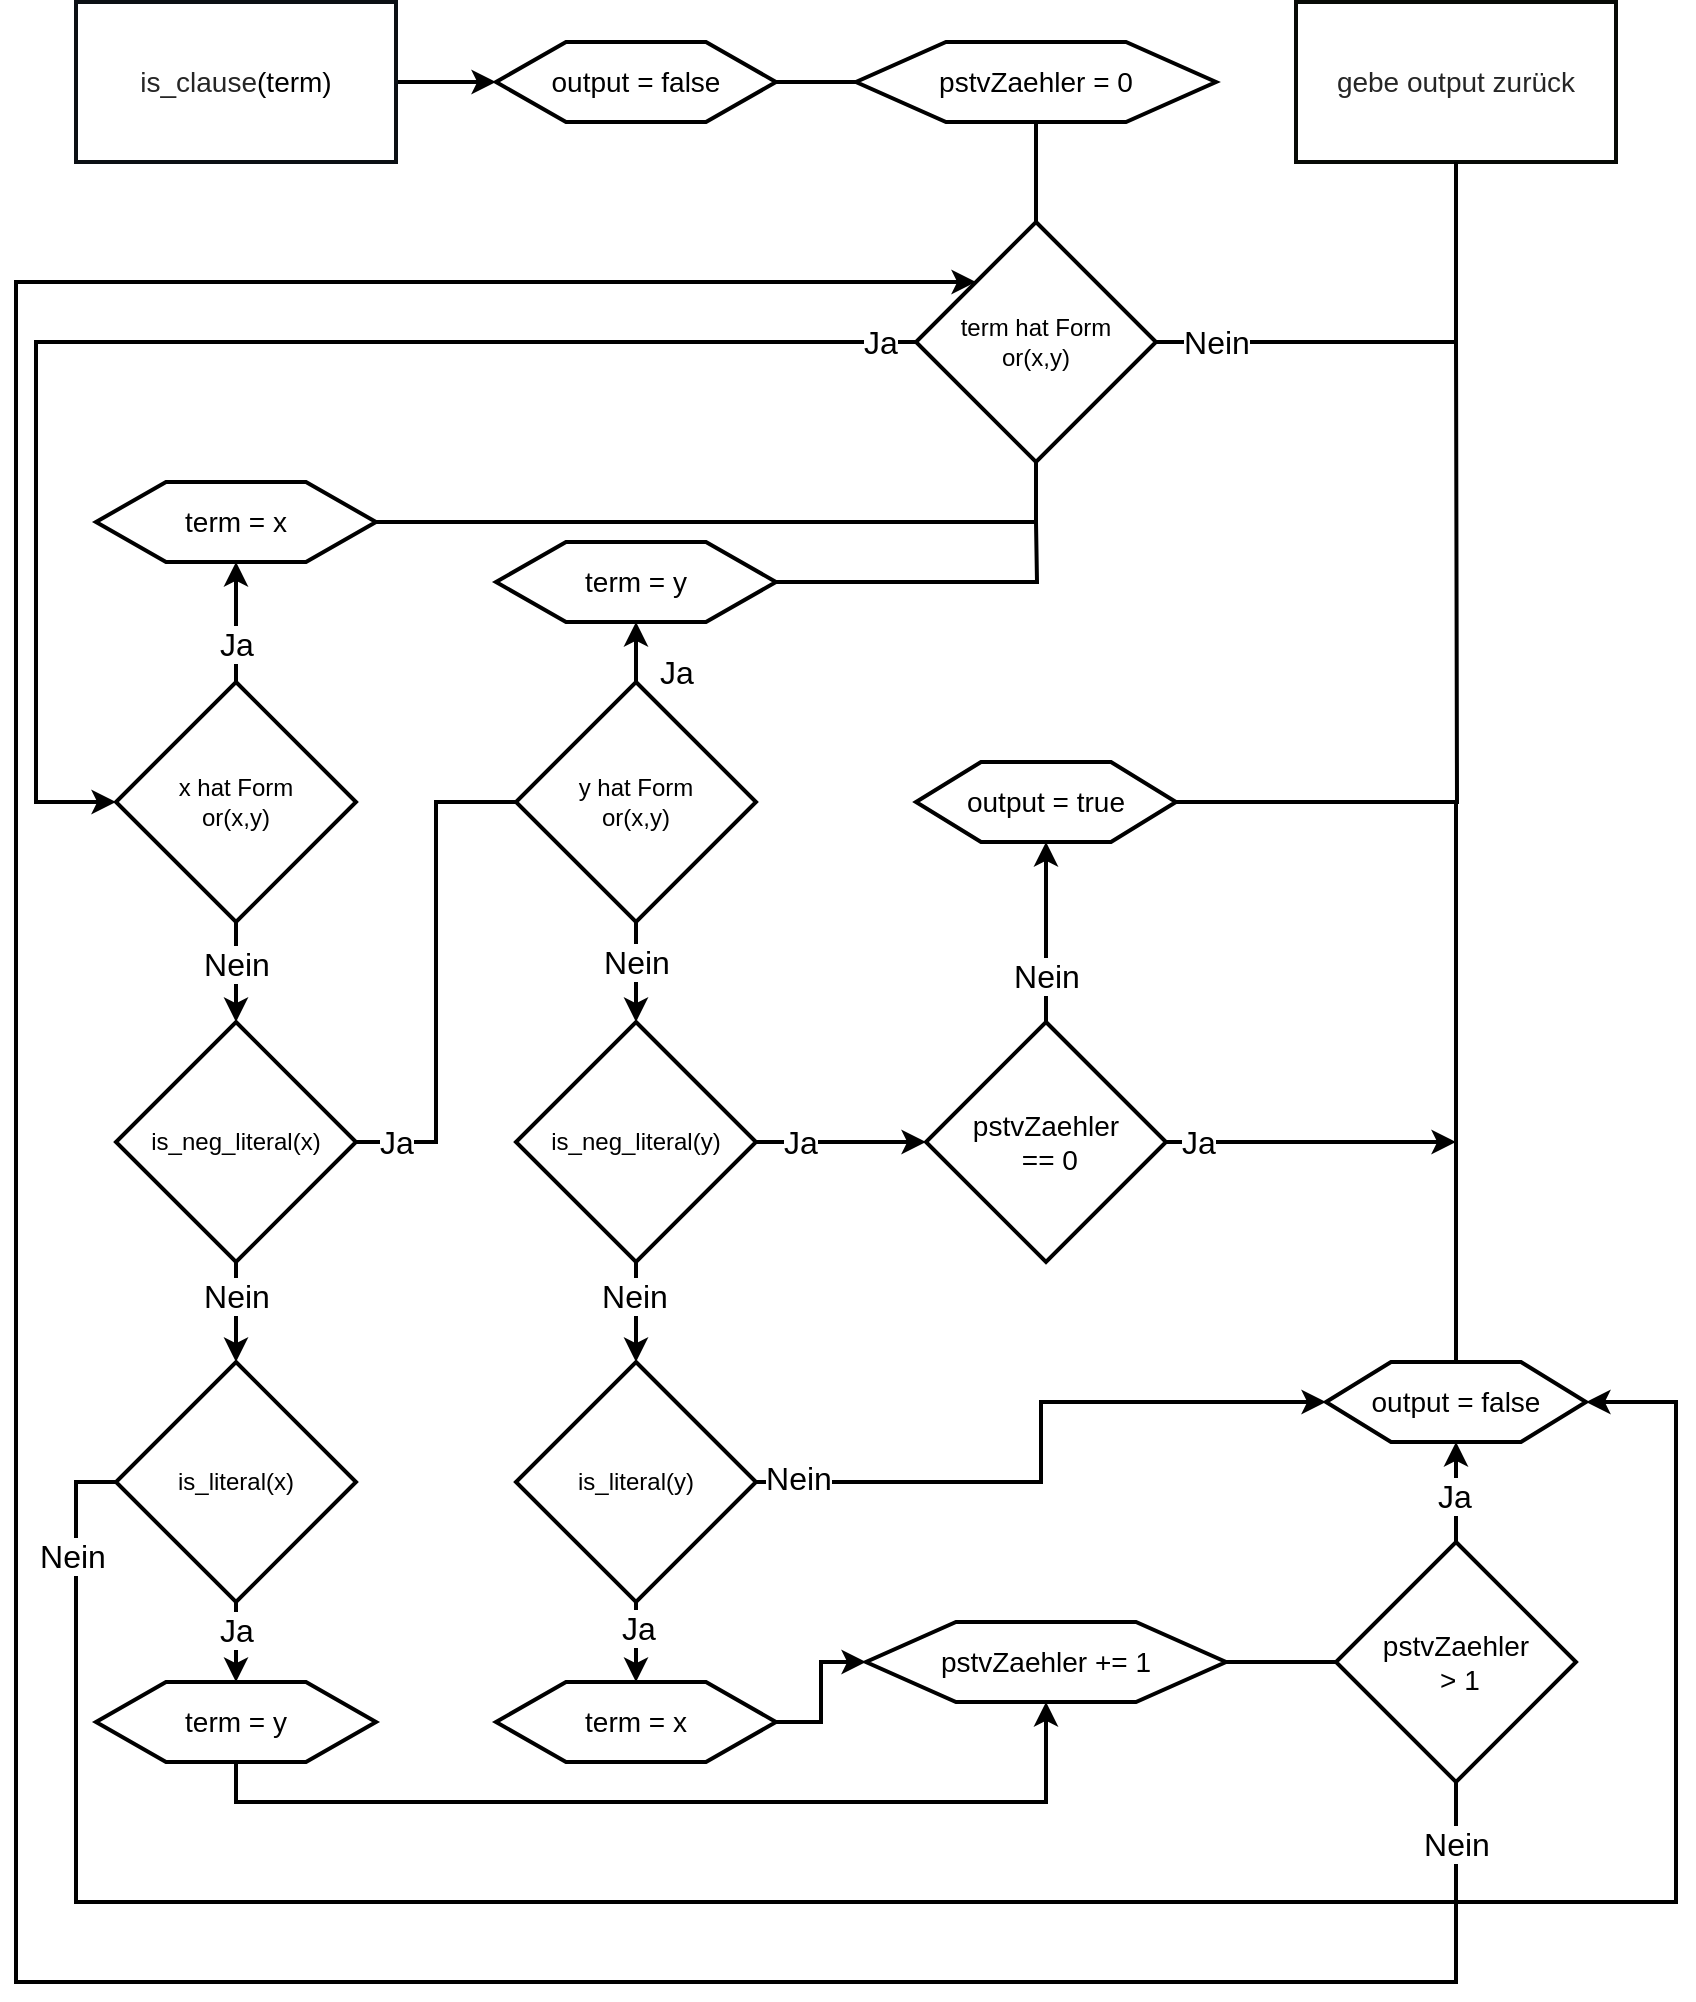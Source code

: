 <mxfile version="13.0.9" type="device"><diagram name="Page-1" id="c4acf3e9-155e-7222-9cf6-157b1a14988f"><mxGraphModel dx="1096" dy="648" grid="1" gridSize="10" guides="1" tooltips="1" connect="1" arrows="1" fold="1" page="1" pageScale="1" pageWidth="850" pageHeight="1100" background="#ffffff" math="0" shadow="0"><root><mxCell id="0"/><mxCell id="1" parent="0"/><mxCell id="Gqwq3o8rukiItg_Pou28-2" style="edgeStyle=orthogonalEdgeStyle;rounded=0;orthogonalLoop=1;jettySize=auto;html=1;strokeWidth=2;entryX=0;entryY=0.5;entryDx=0;entryDy=0;" parent="1" source="P0SFY6O2kD3lwDDEf55S-4" target="oWrA7KxZbc8OWiNMyX_g-105" edge="1"><mxGeometry relative="1" as="geometry"><mxPoint x="240" y="108" as="targetPoint"/></mxGeometry></mxCell><mxCell id="P0SFY6O2kD3lwDDEf55S-4" value="&lt;font&gt;&lt;font color=&quot;#262626&quot;&gt;&lt;span style=&quot;font-size: 14px&quot;&gt;is_clause&lt;/span&gt;&lt;/font&gt;&lt;span style=&quot;font-size: 14px&quot;&gt;(term)&lt;/span&gt;&lt;/font&gt;" style="rounded=0;whiteSpace=wrap;html=1;strokeWidth=2;fillColor=none;strokeColor=#0B0F14;" parent="1" vertex="1"><mxGeometry x="40" y="80" width="160" height="80" as="geometry"/></mxCell><mxCell id="P0SFY6O2kD3lwDDEf55S-12" value="&lt;span style=&quot;font-size: 14px&quot;&gt;&lt;font color=&quot;#262626&quot;&gt;gebe output zurück&lt;/font&gt;&lt;/span&gt;" style="rounded=0;whiteSpace=wrap;html=1;strokeWidth=2;fillColor=none;strokeColor=#070A06;" parent="1" vertex="1"><mxGeometry x="650" y="80" width="160" height="80" as="geometry"/></mxCell><mxCell id="E_sf7gwo1jpuzM2ziKel-2" style="edgeStyle=orthogonalEdgeStyle;rounded=0;orthogonalLoop=1;jettySize=auto;html=1;startArrow=none;startFill=0;endArrow=none;endFill=0;strokeWidth=2;" parent="1" source="oWrA7KxZbc8OWiNMyX_g-105" target="E_sf7gwo1jpuzM2ziKel-1" edge="1"><mxGeometry relative="1" as="geometry"/></mxCell><mxCell id="oWrA7KxZbc8OWiNMyX_g-105" value="&lt;font style=&quot;font-size: 14px&quot;&gt;output = false&lt;/font&gt;" style="shape=hexagon;perimeter=hexagonPerimeter2;whiteSpace=wrap;html=1;strokeWidth=2;fillColor=none;" parent="1" vertex="1"><mxGeometry x="250" y="100" width="140" height="40" as="geometry"/></mxCell><mxCell id="oWrA7KxZbc8OWiNMyX_g-144" style="edgeStyle=orthogonalEdgeStyle;rounded=0;orthogonalLoop=1;jettySize=auto;html=1;entryX=0;entryY=0.5;entryDx=0;entryDy=0;startArrow=none;startFill=0;endArrow=classic;endFill=1;strokeWidth=2;exitX=0;exitY=0.5;exitDx=0;exitDy=0;" parent="1" source="oWrA7KxZbc8OWiNMyX_g-106" target="oWrA7KxZbc8OWiNMyX_g-108" edge="1"><mxGeometry relative="1" as="geometry"><Array as="points"><mxPoint x="20" y="250"/><mxPoint x="20" y="480"/></Array></mxGeometry></mxCell><mxCell id="oWrA7KxZbc8OWiNMyX_g-145" value="&lt;font style=&quot;font-size: 16px&quot;&gt;Ja&lt;/font&gt;" style="edgeLabel;html=1;align=center;verticalAlign=middle;resizable=0;points=[];" parent="oWrA7KxZbc8OWiNMyX_g-144" vertex="1" connectable="0"><mxGeometry x="-0.97" y="-2" relative="1" as="geometry"><mxPoint x="-8" y="2" as="offset"/></mxGeometry></mxCell><mxCell id="E_sf7gwo1jpuzM2ziKel-6" style="edgeStyle=orthogonalEdgeStyle;rounded=0;orthogonalLoop=1;jettySize=auto;html=1;entryX=0.5;entryY=1;entryDx=0;entryDy=0;startArrow=none;startFill=0;endArrow=none;endFill=0;strokeWidth=2;" parent="1" source="oWrA7KxZbc8OWiNMyX_g-106" target="P0SFY6O2kD3lwDDEf55S-12" edge="1"><mxGeometry relative="1" as="geometry"/></mxCell><mxCell id="E_sf7gwo1jpuzM2ziKel-7" value="&lt;font style=&quot;font-size: 16px&quot;&gt;Nein&lt;/font&gt;" style="edgeLabel;html=1;align=center;verticalAlign=middle;resizable=0;points=[];" parent="E_sf7gwo1jpuzM2ziKel-6" vertex="1" connectable="0"><mxGeometry x="-0.417" y="1" relative="1" as="geometry"><mxPoint x="-40" y="1" as="offset"/></mxGeometry></mxCell><mxCell id="oWrA7KxZbc8OWiNMyX_g-106" value="term hat Form&lt;br&gt;&lt;font style=&quot;font-size: 12px&quot;&gt;or(x,y)&lt;/font&gt;" style="rhombus;whiteSpace=wrap;html=1;fillColor=none;strokeWidth=2;" parent="1" vertex="1"><mxGeometry x="460" y="190" width="120" height="120" as="geometry"/></mxCell><mxCell id="oWrA7KxZbc8OWiNMyX_g-125" style="edgeStyle=orthogonalEdgeStyle;rounded=0;orthogonalLoop=1;jettySize=auto;html=1;entryX=0.5;entryY=0;entryDx=0;entryDy=0;startArrow=none;startFill=0;endArrow=classic;endFill=1;strokeWidth=2;" parent="1" source="oWrA7KxZbc8OWiNMyX_g-108" target="oWrA7KxZbc8OWiNMyX_g-115" edge="1"><mxGeometry relative="1" as="geometry"/></mxCell><mxCell id="oWrA7KxZbc8OWiNMyX_g-126" value="&lt;font style=&quot;font-size: 16px&quot;&gt;Nein&lt;/font&gt;" style="edgeLabel;html=1;align=center;verticalAlign=middle;resizable=0;points=[];" parent="oWrA7KxZbc8OWiNMyX_g-125" vertex="1" connectable="0"><mxGeometry x="-0.16" y="-1" relative="1" as="geometry"><mxPoint x="1" as="offset"/></mxGeometry></mxCell><mxCell id="E_sf7gwo1jpuzM2ziKel-9" style="edgeStyle=orthogonalEdgeStyle;rounded=0;orthogonalLoop=1;jettySize=auto;html=1;entryX=0.5;entryY=1;entryDx=0;entryDy=0;startArrow=none;startFill=0;endArrow=classic;endFill=1;strokeWidth=2;" parent="1" source="oWrA7KxZbc8OWiNMyX_g-108" target="E_sf7gwo1jpuzM2ziKel-8" edge="1"><mxGeometry relative="1" as="geometry"/></mxCell><mxCell id="E_sf7gwo1jpuzM2ziKel-14" value="&lt;font style=&quot;font-size: 16px&quot;&gt;Ja&lt;/font&gt;" style="edgeLabel;html=1;align=center;verticalAlign=middle;resizable=0;points=[];" parent="E_sf7gwo1jpuzM2ziKel-9" vertex="1" connectable="0"><mxGeometry x="-0.853" y="2" relative="1" as="geometry"><mxPoint x="2" y="-15" as="offset"/></mxGeometry></mxCell><mxCell id="oWrA7KxZbc8OWiNMyX_g-108" value="x hat Form&lt;br&gt;&lt;font style=&quot;font-size: 12px&quot;&gt;or(x,y)&lt;/font&gt;" style="rhombus;whiteSpace=wrap;html=1;fillColor=none;strokeWidth=2;" parent="1" vertex="1"><mxGeometry x="60" y="420" width="120" height="120" as="geometry"/></mxCell><mxCell id="oWrA7KxZbc8OWiNMyX_g-132" style="edgeStyle=orthogonalEdgeStyle;rounded=0;orthogonalLoop=1;jettySize=auto;html=1;entryX=0.5;entryY=0;entryDx=0;entryDy=0;startArrow=none;startFill=0;endArrow=classic;endFill=1;strokeWidth=2;" parent="1" source="oWrA7KxZbc8OWiNMyX_g-110" target="oWrA7KxZbc8OWiNMyX_g-118" edge="1"><mxGeometry relative="1" as="geometry"/></mxCell><mxCell id="oWrA7KxZbc8OWiNMyX_g-133" value="&lt;font style=&quot;font-size: 16px&quot;&gt;Nein&lt;/font&gt;" style="edgeLabel;html=1;align=center;verticalAlign=middle;resizable=0;points=[];" parent="oWrA7KxZbc8OWiNMyX_g-132" vertex="1" connectable="0"><mxGeometry x="-0.68" y="-1" relative="1" as="geometry"><mxPoint x="1" y="12" as="offset"/></mxGeometry></mxCell><mxCell id="E_sf7gwo1jpuzM2ziKel-12" style="edgeStyle=orthogonalEdgeStyle;rounded=0;orthogonalLoop=1;jettySize=auto;html=1;exitX=0.5;exitY=0;exitDx=0;exitDy=0;entryX=0.5;entryY=1;entryDx=0;entryDy=0;startArrow=none;startFill=0;endArrow=classic;endFill=1;strokeWidth=2;" parent="1" source="oWrA7KxZbc8OWiNMyX_g-110" target="E_sf7gwo1jpuzM2ziKel-11" edge="1"><mxGeometry relative="1" as="geometry"><Array as="points"><mxPoint x="320" y="400"/><mxPoint x="320" y="400"/></Array></mxGeometry></mxCell><mxCell id="E_sf7gwo1jpuzM2ziKel-16" value="&lt;font style=&quot;font-size: 16px&quot;&gt;Ja&lt;/font&gt;" style="edgeLabel;html=1;align=center;verticalAlign=middle;resizable=0;points=[];" parent="E_sf7gwo1jpuzM2ziKel-12" vertex="1" connectable="0"><mxGeometry x="0.463" relative="1" as="geometry"><mxPoint x="20" y="17" as="offset"/></mxGeometry></mxCell><mxCell id="oWrA7KxZbc8OWiNMyX_g-110" value="y hat Form&lt;br&gt;&lt;font style=&quot;font-size: 12px&quot;&gt;or(x,y)&lt;/font&gt;" style="rhombus;whiteSpace=wrap;html=1;fillColor=none;strokeWidth=2;" parent="1" vertex="1"><mxGeometry x="260" y="420" width="120" height="120" as="geometry"/></mxCell><mxCell id="oWrA7KxZbc8OWiNMyX_g-114" style="edgeStyle=orthogonalEdgeStyle;rounded=0;orthogonalLoop=1;jettySize=auto;html=1;startArrow=none;startFill=0;endArrow=none;endFill=0;strokeWidth=2;" parent="1" source="oWrA7KxZbc8OWiNMyX_g-113" edge="1"><mxGeometry relative="1" as="geometry"><mxPoint x="730" y="250" as="targetPoint"/></mxGeometry></mxCell><mxCell id="oWrA7KxZbc8OWiNMyX_g-127" style="edgeStyle=orthogonalEdgeStyle;rounded=0;orthogonalLoop=1;jettySize=auto;html=1;entryX=0;entryY=0.5;entryDx=0;entryDy=0;startArrow=none;startFill=0;endArrow=none;endFill=0;strokeWidth=2;" parent="1" source="oWrA7KxZbc8OWiNMyX_g-115" target="oWrA7KxZbc8OWiNMyX_g-110" edge="1"><mxGeometry relative="1" as="geometry"/></mxCell><mxCell id="oWrA7KxZbc8OWiNMyX_g-128" value="&lt;font style=&quot;font-size: 16px&quot;&gt;Ja&lt;/font&gt;" style="edgeLabel;html=1;align=center;verticalAlign=middle;resizable=0;points=[];" parent="oWrA7KxZbc8OWiNMyX_g-127" vertex="1" connectable="0"><mxGeometry x="-0.896" relative="1" as="geometry"><mxPoint x="7" as="offset"/></mxGeometry></mxCell><mxCell id="oWrA7KxZbc8OWiNMyX_g-149" style="edgeStyle=orthogonalEdgeStyle;rounded=0;orthogonalLoop=1;jettySize=auto;html=1;entryX=0.5;entryY=0;entryDx=0;entryDy=0;startArrow=none;startFill=0;endArrow=classic;endFill=1;strokeWidth=2;" parent="1" source="oWrA7KxZbc8OWiNMyX_g-115" target="oWrA7KxZbc8OWiNMyX_g-148" edge="1"><mxGeometry relative="1" as="geometry"/></mxCell><mxCell id="E_sf7gwo1jpuzM2ziKel-17" value="&lt;font style=&quot;font-size: 16px&quot;&gt;Nein&lt;/font&gt;" style="edgeLabel;html=1;align=center;verticalAlign=middle;resizable=0;points=[];" parent="oWrA7KxZbc8OWiNMyX_g-149" vertex="1" connectable="0"><mxGeometry x="-0.32" relative="1" as="geometry"><mxPoint as="offset"/></mxGeometry></mxCell><mxCell id="oWrA7KxZbc8OWiNMyX_g-115" value="is_neg_literal(x)" style="rhombus;whiteSpace=wrap;html=1;fillColor=none;strokeWidth=2;" parent="1" vertex="1"><mxGeometry x="60" y="590" width="120" height="120" as="geometry"/></mxCell><mxCell id="E_sf7gwo1jpuzM2ziKel-34" style="edgeStyle=orthogonalEdgeStyle;rounded=0;orthogonalLoop=1;jettySize=auto;html=1;entryX=0.5;entryY=0;entryDx=0;entryDy=0;startArrow=none;startFill=0;endArrow=classic;endFill=1;strokeWidth=2;" parent="1" source="oWrA7KxZbc8OWiNMyX_g-118" target="oWrA7KxZbc8OWiNMyX_g-152" edge="1"><mxGeometry relative="1" as="geometry"/></mxCell><mxCell id="E_sf7gwo1jpuzM2ziKel-35" value="&lt;font style=&quot;font-size: 16px&quot;&gt;Nein&lt;/font&gt;" style="edgeLabel;html=1;align=center;verticalAlign=middle;resizable=0;points=[];" parent="E_sf7gwo1jpuzM2ziKel-34" vertex="1" connectable="0"><mxGeometry x="-0.322" y="-1" relative="1" as="geometry"><mxPoint as="offset"/></mxGeometry></mxCell><mxCell id="oWrA7KxZbc8OWiNMyX_g-118" value="is_neg_literal(y)" style="rhombus;whiteSpace=wrap;html=1;fillColor=none;strokeWidth=2;" parent="1" vertex="1"><mxGeometry x="260" y="590" width="120" height="120" as="geometry"/></mxCell><mxCell id="oWrA7KxZbc8OWiNMyX_g-113" value="&lt;font style=&quot;font-size: 14px&quot;&gt;output = true&lt;/font&gt;" style="shape=hexagon;perimeter=hexagonPerimeter2;whiteSpace=wrap;html=1;strokeWidth=2;fillColor=none;" parent="1" vertex="1"><mxGeometry x="460" y="460" width="130" height="40" as="geometry"/></mxCell><mxCell id="oWrA7KxZbc8OWiNMyX_g-140" style="edgeStyle=orthogonalEdgeStyle;rounded=0;orthogonalLoop=1;jettySize=auto;html=1;entryX=0;entryY=0.5;entryDx=0;entryDy=0;startArrow=none;startFill=0;endArrow=classic;endFill=1;strokeWidth=2;" parent="1" source="oWrA7KxZbc8OWiNMyX_g-118" target="E_sf7gwo1jpuzM2ziKel-30" edge="1"><mxGeometry relative="1" as="geometry"><mxPoint x="380" y="650" as="sourcePoint"/><mxPoint x="730" y="360" as="targetPoint"/></mxGeometry></mxCell><mxCell id="oWrA7KxZbc8OWiNMyX_g-142" value="&lt;font style=&quot;font-size: 16px&quot;&gt;Ja&lt;/font&gt;" style="edgeLabel;html=1;align=center;verticalAlign=middle;resizable=0;points=[];" parent="oWrA7KxZbc8OWiNMyX_g-140" vertex="1" connectable="0"><mxGeometry x="-0.4" y="2" relative="1" as="geometry"><mxPoint x="-4" y="2" as="offset"/></mxGeometry></mxCell><mxCell id="4lJ0X3MfEGk6_NvrRdcb-3" style="edgeStyle=orthogonalEdgeStyle;rounded=0;orthogonalLoop=1;jettySize=auto;html=1;entryX=1;entryY=0.5;entryDx=0;entryDy=0;strokeWidth=2;" edge="1" parent="1" source="oWrA7KxZbc8OWiNMyX_g-148" target="E_sf7gwo1jpuzM2ziKel-20"><mxGeometry relative="1" as="geometry"><Array as="points"><mxPoint x="40" y="820"/><mxPoint x="40" y="1030"/><mxPoint x="840" y="1030"/><mxPoint x="840" y="780"/></Array></mxGeometry></mxCell><mxCell id="4lJ0X3MfEGk6_NvrRdcb-4" value="&lt;font style=&quot;font-size: 16px&quot;&gt;Nein&lt;/font&gt;" style="edgeLabel;html=1;align=center;verticalAlign=middle;resizable=0;points=[];" vertex="1" connectable="0" parent="4lJ0X3MfEGk6_NvrRdcb-3"><mxGeometry x="-0.914" y="-2" relative="1" as="geometry"><mxPoint as="offset"/></mxGeometry></mxCell><mxCell id="4lJ0X3MfEGk6_NvrRdcb-11" style="edgeStyle=orthogonalEdgeStyle;rounded=0;orthogonalLoop=1;jettySize=auto;html=1;entryX=0.5;entryY=0;entryDx=0;entryDy=0;strokeWidth=2;" edge="1" parent="1" source="oWrA7KxZbc8OWiNMyX_g-148" target="4lJ0X3MfEGk6_NvrRdcb-8"><mxGeometry relative="1" as="geometry"/></mxCell><mxCell id="4lJ0X3MfEGk6_NvrRdcb-15" value="&lt;font style=&quot;font-size: 16px&quot;&gt;Ja&lt;/font&gt;" style="edgeLabel;html=1;align=center;verticalAlign=middle;resizable=0;points=[];" vertex="1" connectable="0" parent="4lJ0X3MfEGk6_NvrRdcb-11"><mxGeometry x="-0.333" relative="1" as="geometry"><mxPoint y="0.06" as="offset"/></mxGeometry></mxCell><mxCell id="oWrA7KxZbc8OWiNMyX_g-148" value="is_literal(x)" style="rhombus;whiteSpace=wrap;html=1;fillColor=none;strokeWidth=2;" parent="1" vertex="1"><mxGeometry x="60" y="760" width="120" height="120" as="geometry"/></mxCell><mxCell id="E_sf7gwo1jpuzM2ziKel-28" style="edgeStyle=orthogonalEdgeStyle;rounded=0;orthogonalLoop=1;jettySize=auto;html=1;entryX=0;entryY=0.5;entryDx=0;entryDy=0;startArrow=none;startFill=0;endArrow=none;endFill=0;strokeWidth=2;" parent="1" source="oWrA7KxZbc8OWiNMyX_g-150" target="E_sf7gwo1jpuzM2ziKel-23" edge="1"><mxGeometry relative="1" as="geometry"/></mxCell><mxCell id="oWrA7KxZbc8OWiNMyX_g-150" value="&lt;span style=&quot;font-size: 14px&quot;&gt;pstvZaehler&lt;/span&gt;&lt;span style=&quot;font-size: 14px&quot;&gt;&amp;nbsp;+= 1&lt;/span&gt;" style="shape=hexagon;perimeter=hexagonPerimeter2;whiteSpace=wrap;html=1;strokeWidth=2;fillColor=none;" parent="1" vertex="1"><mxGeometry x="435" y="890" width="180" height="40" as="geometry"/></mxCell><mxCell id="4lJ0X3MfEGk6_NvrRdcb-5" style="edgeStyle=orthogonalEdgeStyle;rounded=0;orthogonalLoop=1;jettySize=auto;html=1;entryX=0;entryY=0.5;entryDx=0;entryDy=0;strokeWidth=2;" edge="1" parent="1" source="oWrA7KxZbc8OWiNMyX_g-152" target="E_sf7gwo1jpuzM2ziKel-20"><mxGeometry relative="1" as="geometry"/></mxCell><mxCell id="4lJ0X3MfEGk6_NvrRdcb-6" value="&lt;font style=&quot;font-size: 16px&quot;&gt;Nein&lt;/font&gt;" style="edgeLabel;html=1;align=center;verticalAlign=middle;resizable=0;points=[];" vertex="1" connectable="0" parent="4lJ0X3MfEGk6_NvrRdcb-5"><mxGeometry x="-0.874" y="2" relative="1" as="geometry"><mxPoint as="offset"/></mxGeometry></mxCell><mxCell id="4lJ0X3MfEGk6_NvrRdcb-13" style="edgeStyle=orthogonalEdgeStyle;rounded=0;orthogonalLoop=1;jettySize=auto;html=1;entryX=0.5;entryY=0;entryDx=0;entryDy=0;strokeWidth=2;" edge="1" parent="1" source="oWrA7KxZbc8OWiNMyX_g-152" target="4lJ0X3MfEGk6_NvrRdcb-9"><mxGeometry relative="1" as="geometry"/></mxCell><mxCell id="4lJ0X3MfEGk6_NvrRdcb-16" value="&lt;font style=&quot;font-size: 16px&quot;&gt;Ja&lt;/font&gt;" style="edgeLabel;html=1;align=center;verticalAlign=middle;resizable=0;points=[];" vertex="1" connectable="0" parent="4lJ0X3MfEGk6_NvrRdcb-13"><mxGeometry x="-0.241" y="2" relative="1" as="geometry"><mxPoint x="-1" y="-2" as="offset"/></mxGeometry></mxCell><mxCell id="oWrA7KxZbc8OWiNMyX_g-152" value="is_literal(y)" style="rhombus;whiteSpace=wrap;html=1;fillColor=none;strokeWidth=2;" parent="1" vertex="1"><mxGeometry x="260" y="760" width="120" height="120" as="geometry"/></mxCell><mxCell id="E_sf7gwo1jpuzM2ziKel-4" style="edgeStyle=orthogonalEdgeStyle;rounded=0;orthogonalLoop=1;jettySize=auto;html=1;entryX=0.5;entryY=0;entryDx=0;entryDy=0;startArrow=none;startFill=0;endArrow=none;endFill=0;strokeWidth=2;" parent="1" source="E_sf7gwo1jpuzM2ziKel-1" target="oWrA7KxZbc8OWiNMyX_g-106" edge="1"><mxGeometry relative="1" as="geometry"/></mxCell><mxCell id="E_sf7gwo1jpuzM2ziKel-1" value="&lt;font style=&quot;font-size: 14px&quot;&gt;pstvZaehler = 0&lt;/font&gt;" style="shape=hexagon;perimeter=hexagonPerimeter2;whiteSpace=wrap;html=1;strokeWidth=2;fillColor=none;" parent="1" vertex="1"><mxGeometry x="430" y="100" width="180" height="40" as="geometry"/></mxCell><mxCell id="E_sf7gwo1jpuzM2ziKel-10" style="edgeStyle=orthogonalEdgeStyle;rounded=0;orthogonalLoop=1;jettySize=auto;html=1;startArrow=none;startFill=0;endArrow=none;endFill=0;strokeWidth=2;" parent="1" source="E_sf7gwo1jpuzM2ziKel-8" target="oWrA7KxZbc8OWiNMyX_g-106" edge="1"><mxGeometry relative="1" as="geometry"/></mxCell><mxCell id="E_sf7gwo1jpuzM2ziKel-8" value="&lt;font style=&quot;font-size: 14px&quot;&gt;term = x&lt;/font&gt;" style="shape=hexagon;perimeter=hexagonPerimeter2;whiteSpace=wrap;html=1;strokeWidth=2;fillColor=none;" parent="1" vertex="1"><mxGeometry x="50" y="320" width="140" height="40" as="geometry"/></mxCell><mxCell id="E_sf7gwo1jpuzM2ziKel-13" style="edgeStyle=orthogonalEdgeStyle;rounded=0;orthogonalLoop=1;jettySize=auto;html=1;startArrow=none;startFill=0;endArrow=none;endFill=0;strokeWidth=2;" parent="1" source="E_sf7gwo1jpuzM2ziKel-11" edge="1"><mxGeometry relative="1" as="geometry"><mxPoint x="520" y="340" as="targetPoint"/></mxGeometry></mxCell><mxCell id="E_sf7gwo1jpuzM2ziKel-11" value="&lt;font style=&quot;font-size: 14px&quot;&gt;term = y&lt;/font&gt;" style="shape=hexagon;perimeter=hexagonPerimeter2;whiteSpace=wrap;html=1;strokeWidth=2;fillColor=none;" parent="1" vertex="1"><mxGeometry x="250" y="350" width="140" height="40" as="geometry"/></mxCell><mxCell id="E_sf7gwo1jpuzM2ziKel-22" style="edgeStyle=orthogonalEdgeStyle;rounded=0;orthogonalLoop=1;jettySize=auto;html=1;startArrow=none;startFill=0;endArrow=none;endFill=0;strokeWidth=2;" parent="1" source="E_sf7gwo1jpuzM2ziKel-20" edge="1"><mxGeometry relative="1" as="geometry"><mxPoint x="730" y="480" as="targetPoint"/></mxGeometry></mxCell><mxCell id="E_sf7gwo1jpuzM2ziKel-20" value="&lt;font style=&quot;font-size: 14px&quot;&gt;output = false&lt;/font&gt;" style="shape=hexagon;perimeter=hexagonPerimeter2;whiteSpace=wrap;html=1;strokeWidth=2;fillColor=none;" parent="1" vertex="1"><mxGeometry x="665" y="760" width="130" height="40" as="geometry"/></mxCell><mxCell id="E_sf7gwo1jpuzM2ziKel-26" style="edgeStyle=orthogonalEdgeStyle;rounded=0;orthogonalLoop=1;jettySize=auto;html=1;entryX=0.5;entryY=1;entryDx=0;entryDy=0;startArrow=none;startFill=0;endArrow=classic;endFill=1;strokeWidth=2;" parent="1" source="E_sf7gwo1jpuzM2ziKel-23" target="E_sf7gwo1jpuzM2ziKel-20" edge="1"><mxGeometry relative="1" as="geometry"/></mxCell><mxCell id="E_sf7gwo1jpuzM2ziKel-27" value="&lt;font style=&quot;font-size: 16px&quot;&gt;Ja&lt;/font&gt;" style="edgeLabel;html=1;align=center;verticalAlign=middle;resizable=0;points=[];" parent="E_sf7gwo1jpuzM2ziKel-26" vertex="1" connectable="0"><mxGeometry x="-0.08" y="1" relative="1" as="geometry"><mxPoint as="offset"/></mxGeometry></mxCell><mxCell id="E_sf7gwo1jpuzM2ziKel-29" style="edgeStyle=orthogonalEdgeStyle;rounded=0;orthogonalLoop=1;jettySize=auto;html=1;entryX=0;entryY=0;entryDx=0;entryDy=0;startArrow=none;startFill=0;endArrow=classic;endFill=1;strokeWidth=2;" parent="1" source="E_sf7gwo1jpuzM2ziKel-23" target="oWrA7KxZbc8OWiNMyX_g-106" edge="1"><mxGeometry relative="1" as="geometry"><Array as="points"><mxPoint x="730" y="1070"/><mxPoint x="10" y="1070"/><mxPoint x="10" y="220"/></Array></mxGeometry></mxCell><mxCell id="4lJ0X3MfEGk6_NvrRdcb-7" value="&lt;font style=&quot;font-size: 16px&quot;&gt;Nein&lt;/font&gt;" style="edgeLabel;html=1;align=center;verticalAlign=middle;resizable=0;points=[];" vertex="1" connectable="0" parent="E_sf7gwo1jpuzM2ziKel-29"><mxGeometry x="-0.956" y="-3" relative="1" as="geometry"><mxPoint x="3" y="-16.67" as="offset"/></mxGeometry></mxCell><mxCell id="E_sf7gwo1jpuzM2ziKel-23" value="&lt;span style=&quot;font-size: 14px&quot;&gt;pstvZaehler&lt;/span&gt;&lt;span style=&quot;font-size: 14px&quot;&gt;&lt;br&gt;&amp;nbsp;&amp;gt; 1&lt;/span&gt;" style="rhombus;whiteSpace=wrap;html=1;fillColor=none;strokeWidth=2;" parent="1" vertex="1"><mxGeometry x="670" y="850" width="120" height="120" as="geometry"/></mxCell><mxCell id="E_sf7gwo1jpuzM2ziKel-32" style="edgeStyle=orthogonalEdgeStyle;rounded=0;orthogonalLoop=1;jettySize=auto;html=1;entryX=0.5;entryY=1;entryDx=0;entryDy=0;startArrow=none;startFill=0;endArrow=classic;endFill=1;strokeWidth=2;" parent="1" source="E_sf7gwo1jpuzM2ziKel-30" target="oWrA7KxZbc8OWiNMyX_g-113" edge="1"><mxGeometry relative="1" as="geometry"/></mxCell><mxCell id="4lJ0X3MfEGk6_NvrRdcb-17" value="&lt;font style=&quot;font-size: 16px&quot;&gt;Nein&lt;/font&gt;" style="edgeLabel;html=1;align=center;verticalAlign=middle;resizable=0;points=[];" vertex="1" connectable="0" parent="E_sf7gwo1jpuzM2ziKel-32"><mxGeometry x="-0.488" relative="1" as="geometry"><mxPoint as="offset"/></mxGeometry></mxCell><mxCell id="E_sf7gwo1jpuzM2ziKel-33" style="edgeStyle=orthogonalEdgeStyle;rounded=0;orthogonalLoop=1;jettySize=auto;html=1;startArrow=none;startFill=0;endArrow=classic;endFill=1;strokeWidth=2;" parent="1" source="E_sf7gwo1jpuzM2ziKel-30" edge="1"><mxGeometry relative="1" as="geometry"><mxPoint x="730" y="650" as="targetPoint"/></mxGeometry></mxCell><mxCell id="4lJ0X3MfEGk6_NvrRdcb-18" value="&lt;font style=&quot;font-size: 16px&quot;&gt;Ja&lt;/font&gt;" style="edgeLabel;html=1;align=center;verticalAlign=middle;resizable=0;points=[];" vertex="1" connectable="0" parent="E_sf7gwo1jpuzM2ziKel-33"><mxGeometry x="-0.787" relative="1" as="geometry"><mxPoint as="offset"/></mxGeometry></mxCell><mxCell id="E_sf7gwo1jpuzM2ziKel-30" value="&lt;span style=&quot;font-size: 14px&quot;&gt;pstvZaehler&lt;/span&gt;&lt;span style=&quot;font-size: 14px&quot;&gt;&lt;br&gt;&amp;nbsp;== 0&lt;/span&gt;" style="rhombus;whiteSpace=wrap;html=1;fillColor=none;strokeWidth=2;" parent="1" vertex="1"><mxGeometry x="465" y="590" width="120" height="120" as="geometry"/></mxCell><mxCell id="4lJ0X3MfEGk6_NvrRdcb-12" style="edgeStyle=orthogonalEdgeStyle;rounded=0;orthogonalLoop=1;jettySize=auto;html=1;entryX=0.5;entryY=1;entryDx=0;entryDy=0;strokeWidth=2;" edge="1" parent="1" source="4lJ0X3MfEGk6_NvrRdcb-8" target="oWrA7KxZbc8OWiNMyX_g-150"><mxGeometry relative="1" as="geometry"><Array as="points"><mxPoint x="120" y="980"/><mxPoint x="525" y="980"/></Array></mxGeometry></mxCell><mxCell id="4lJ0X3MfEGk6_NvrRdcb-8" value="&lt;font style=&quot;font-size: 14px&quot;&gt;term = y&lt;/font&gt;" style="shape=hexagon;perimeter=hexagonPerimeter2;whiteSpace=wrap;html=1;strokeWidth=2;fillColor=none;" vertex="1" parent="1"><mxGeometry x="50" y="920" width="140" height="40" as="geometry"/></mxCell><mxCell id="4lJ0X3MfEGk6_NvrRdcb-14" style="edgeStyle=orthogonalEdgeStyle;rounded=0;orthogonalLoop=1;jettySize=auto;html=1;entryX=0;entryY=0.5;entryDx=0;entryDy=0;strokeWidth=2;" edge="1" parent="1" source="4lJ0X3MfEGk6_NvrRdcb-9" target="oWrA7KxZbc8OWiNMyX_g-150"><mxGeometry relative="1" as="geometry"/></mxCell><mxCell id="4lJ0X3MfEGk6_NvrRdcb-9" value="&lt;font style=&quot;font-size: 14px&quot;&gt;term = x&lt;/font&gt;" style="shape=hexagon;perimeter=hexagonPerimeter2;whiteSpace=wrap;html=1;strokeWidth=2;fillColor=none;" vertex="1" parent="1"><mxGeometry x="250" y="920" width="140" height="40" as="geometry"/></mxCell></root></mxGraphModel></diagram></mxfile>